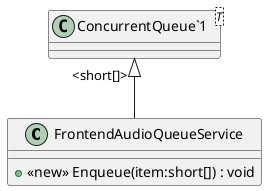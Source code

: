 @startuml
class FrontendAudioQueueService {
    + <<new>> Enqueue(item:short[]) : void
}
class "ConcurrentQueue`1"<T> {
}
"ConcurrentQueue`1" "<short[]>" <|-- FrontendAudioQueueService
@enduml
